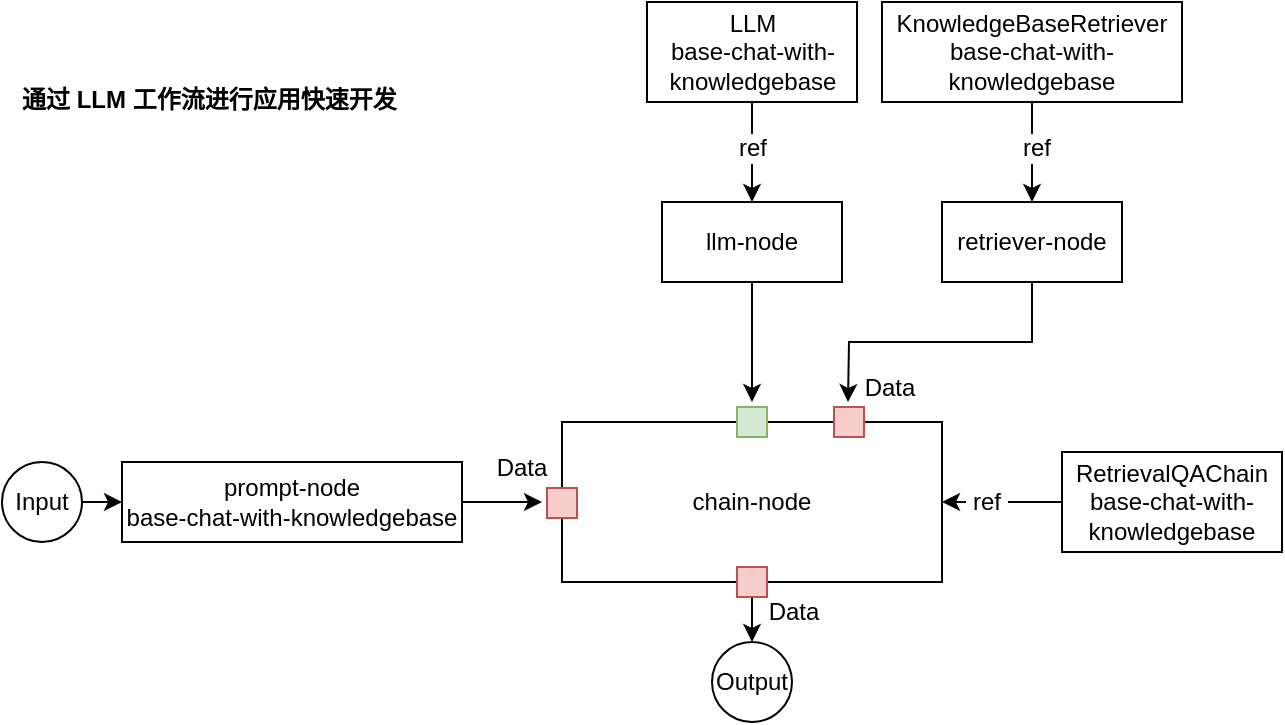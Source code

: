 <mxfile version="12.2.4" pages="1"><diagram id="Zn4FlFsgrMPtoJGrlCBt" name="kao-qa-app-flow"><mxGraphModel dx="870" dy="517" grid="0" gridSize="10" guides="1" tooltips="1" connect="1" arrows="1" fold="1" page="1" pageScale="1" pageWidth="827" pageHeight="1169" math="0" shadow="0"><root><mxCell id="0"/><mxCell id="1" parent="0"/><mxCell id="22" style="edgeStyle=orthogonalEdgeStyle;rounded=0;orthogonalLoop=1;jettySize=auto;html=1;exitX=1;exitY=0.5;exitDx=0;exitDy=0;entryX=0;entryY=0.5;entryDx=0;entryDy=0;" parent="1" source="29" target="3" edge="1"><mxGeometry relative="1" as="geometry"><mxPoint x="130" y="290" as="sourcePoint"/></mxGeometry></mxCell><mxCell id="9" style="edgeStyle=orthogonalEdgeStyle;rounded=0;orthogonalLoop=1;jettySize=auto;html=1;exitX=1;exitY=0.5;exitDx=0;exitDy=0;" parent="1" source="3" edge="1"><mxGeometry relative="1" as="geometry"><mxPoint x="320" y="290" as="targetPoint"/></mxGeometry></mxCell><mxCell id="3" value="prompt-node&lt;br&gt;base-chat-with-knowledgebase" style="rounded=0;whiteSpace=wrap;html=1;" parent="1" vertex="1"><mxGeometry x="110" y="270" width="170" height="40" as="geometry"/></mxCell><mxCell id="10" style="edgeStyle=orthogonalEdgeStyle;rounded=0;orthogonalLoop=1;jettySize=auto;html=1;exitX=0.5;exitY=1;exitDx=0;exitDy=0;" parent="1" source="4" edge="1"><mxGeometry relative="1" as="geometry"><mxPoint x="425" y="240" as="targetPoint"/></mxGeometry></mxCell><mxCell id="4" value="llm-node" style="rounded=0;whiteSpace=wrap;html=1;" parent="1" vertex="1"><mxGeometry x="380" y="140" width="90" height="40" as="geometry"/></mxCell><mxCell id="14" style="edgeStyle=orthogonalEdgeStyle;rounded=0;orthogonalLoop=1;jettySize=auto;html=1;exitX=0.5;exitY=1;exitDx=0;exitDy=0;" parent="1" source="5" edge="1"><mxGeometry relative="1" as="geometry"><mxPoint x="473" y="240" as="targetPoint"/></mxGeometry></mxCell><mxCell id="5" value="retriever-node" style="rounded=0;whiteSpace=wrap;html=1;" parent="1" vertex="1"><mxGeometry x="520" y="140" width="90" height="40" as="geometry"/></mxCell><mxCell id="6" value="chain-node" style="rounded=0;whiteSpace=wrap;html=1;" parent="1" vertex="1"><mxGeometry x="330" y="250" width="190" height="80" as="geometry"/></mxCell><mxCell id="8" style="edgeStyle=orthogonalEdgeStyle;rounded=0;orthogonalLoop=1;jettySize=auto;html=1;exitX=0.5;exitY=1;exitDx=0;exitDy=0;entryX=0.5;entryY=0;entryDx=0;entryDy=0;" parent="1" source="7" target="4" edge="1"><mxGeometry relative="1" as="geometry"/></mxCell><mxCell id="17" value="ref" style="text;html=1;resizable=0;points=[];align=center;verticalAlign=middle;labelBackgroundColor=#ffffff;" parent="8" vertex="1" connectable="0"><mxGeometry x="-0.096" relative="1" as="geometry"><mxPoint as="offset"/></mxGeometry></mxCell><mxCell id="7" value="LLM&lt;br&gt;base-chat-with-knowledgebase" style="rounded=0;whiteSpace=wrap;html=1;" parent="1" vertex="1"><mxGeometry x="372.5" y="40" width="105" height="50" as="geometry"/></mxCell><mxCell id="13" style="edgeStyle=orthogonalEdgeStyle;rounded=0;orthogonalLoop=1;jettySize=auto;html=1;exitX=0.5;exitY=1;exitDx=0;exitDy=0;entryX=0.5;entryY=0;entryDx=0;entryDy=0;" parent="1" source="12" target="5" edge="1"><mxGeometry relative="1" as="geometry"/></mxCell><mxCell id="16" value="ref" style="text;html=1;resizable=0;points=[];align=center;verticalAlign=middle;labelBackgroundColor=#ffffff;" parent="13" vertex="1" connectable="0"><mxGeometry x="-0.096" y="2" relative="1" as="geometry"><mxPoint as="offset"/></mxGeometry></mxCell><mxCell id="12" value="KnowledgeBaseRetriever&lt;br&gt;base-chat-with-knowledgebase" style="rounded=0;whiteSpace=wrap;html=1;" parent="1" vertex="1"><mxGeometry x="490" y="40" width="150" height="50" as="geometry"/></mxCell><mxCell id="19" value="&amp;nbsp;" style="edgeStyle=orthogonalEdgeStyle;rounded=0;orthogonalLoop=1;jettySize=auto;html=1;exitX=0;exitY=0.5;exitDx=0;exitDy=0;entryX=1;entryY=0.5;entryDx=0;entryDy=0;" parent="1" source="18" target="6" edge="1"><mxGeometry relative="1" as="geometry"/></mxCell><mxCell id="20" value="&amp;nbsp;ref&amp;nbsp;" style="text;html=1;resizable=0;points=[];align=center;verticalAlign=middle;labelBackgroundColor=#ffffff;" parent="19" vertex="1" connectable="0"><mxGeometry x="0.267" relative="1" as="geometry"><mxPoint as="offset"/></mxGeometry></mxCell><mxCell id="18" value="RetrievalQAChain&lt;br&gt;base-chat-with-knowledgebase" style="rounded=0;whiteSpace=wrap;html=1;" parent="1" vertex="1"><mxGeometry x="580" y="265" width="110" height="50" as="geometry"/></mxCell><mxCell id="25" value="" style="rounded=0;whiteSpace=wrap;html=1;fillColor=#d5e8d4;strokeColor=#82b366;" parent="1" vertex="1"><mxGeometry x="417.5" y="242.5" width="15" height="15" as="geometry"/></mxCell><mxCell id="27" value="" style="rounded=0;whiteSpace=wrap;html=1;fillColor=#f8cecc;strokeColor=#b85450;" parent="1" vertex="1"><mxGeometry x="466" y="242.5" width="15" height="15" as="geometry"/></mxCell><mxCell id="28" value="" style="rounded=0;whiteSpace=wrap;html=1;fillColor=#f8cecc;strokeColor=#b85450;" parent="1" vertex="1"><mxGeometry x="322.5" y="283" width="15" height="15" as="geometry"/></mxCell><mxCell id="29" value="Input" style="ellipse;whiteSpace=wrap;html=1;aspect=fixed;strokeColor=#000000;" parent="1" vertex="1"><mxGeometry x="50" y="270" width="40" height="40" as="geometry"/></mxCell><mxCell id="30" value="Output" style="ellipse;whiteSpace=wrap;html=1;aspect=fixed;strokeColor=#000000;" parent="1" vertex="1"><mxGeometry x="405" y="360" width="40" height="40" as="geometry"/></mxCell><mxCell id="35" style="edgeStyle=orthogonalEdgeStyle;rounded=0;orthogonalLoop=1;jettySize=auto;html=1;exitX=0.5;exitY=1;exitDx=0;exitDy=0;entryX=0.5;entryY=0;entryDx=0;entryDy=0;" parent="1" source="31" target="30" edge="1"><mxGeometry relative="1" as="geometry"/></mxCell><mxCell id="31" value="" style="rounded=0;whiteSpace=wrap;html=1;fillColor=#f8cecc;strokeColor=#b85450;" parent="1" vertex="1"><mxGeometry x="417.5" y="322.5" width="15" height="15" as="geometry"/></mxCell><mxCell id="36" value="Data" style="text;html=1;strokeColor=none;fillColor=none;align=center;verticalAlign=middle;whiteSpace=wrap;rounded=0;" parent="1" vertex="1"><mxGeometry x="290" y="263" width="40" height="20" as="geometry"/></mxCell><mxCell id="37" value="Data" style="text;html=1;strokeColor=none;fillColor=none;align=center;verticalAlign=middle;whiteSpace=wrap;rounded=0;" parent="1" vertex="1"><mxGeometry x="473.5" y="222.5" width="40" height="20" as="geometry"/></mxCell><mxCell id="38" value="Data" style="text;html=1;strokeColor=none;fillColor=none;align=center;verticalAlign=middle;whiteSpace=wrap;rounded=0;" parent="1" vertex="1"><mxGeometry x="426" y="335" width="40" height="20" as="geometry"/></mxCell><mxCell id="39" value="通过 LLM 工作流进行应用快速开发" style="text;html=1;fontStyle=1" parent="1" vertex="1"><mxGeometry x="58" y="75" width="190" height="30" as="geometry"/></mxCell></root></mxGraphModel></diagram></mxfile>